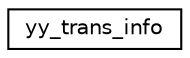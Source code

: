 digraph "Graphical Class Hierarchy"
{
  edge [fontname="Helvetica",fontsize="10",labelfontname="Helvetica",labelfontsize="10"];
  node [fontname="Helvetica",fontsize="10",shape=record];
  rankdir="LR";
  Node0 [label="yy_trans_info",height=0.2,width=0.4,color="black", fillcolor="white", style="filled",URL="$structyy__trans__info.html"];
}

